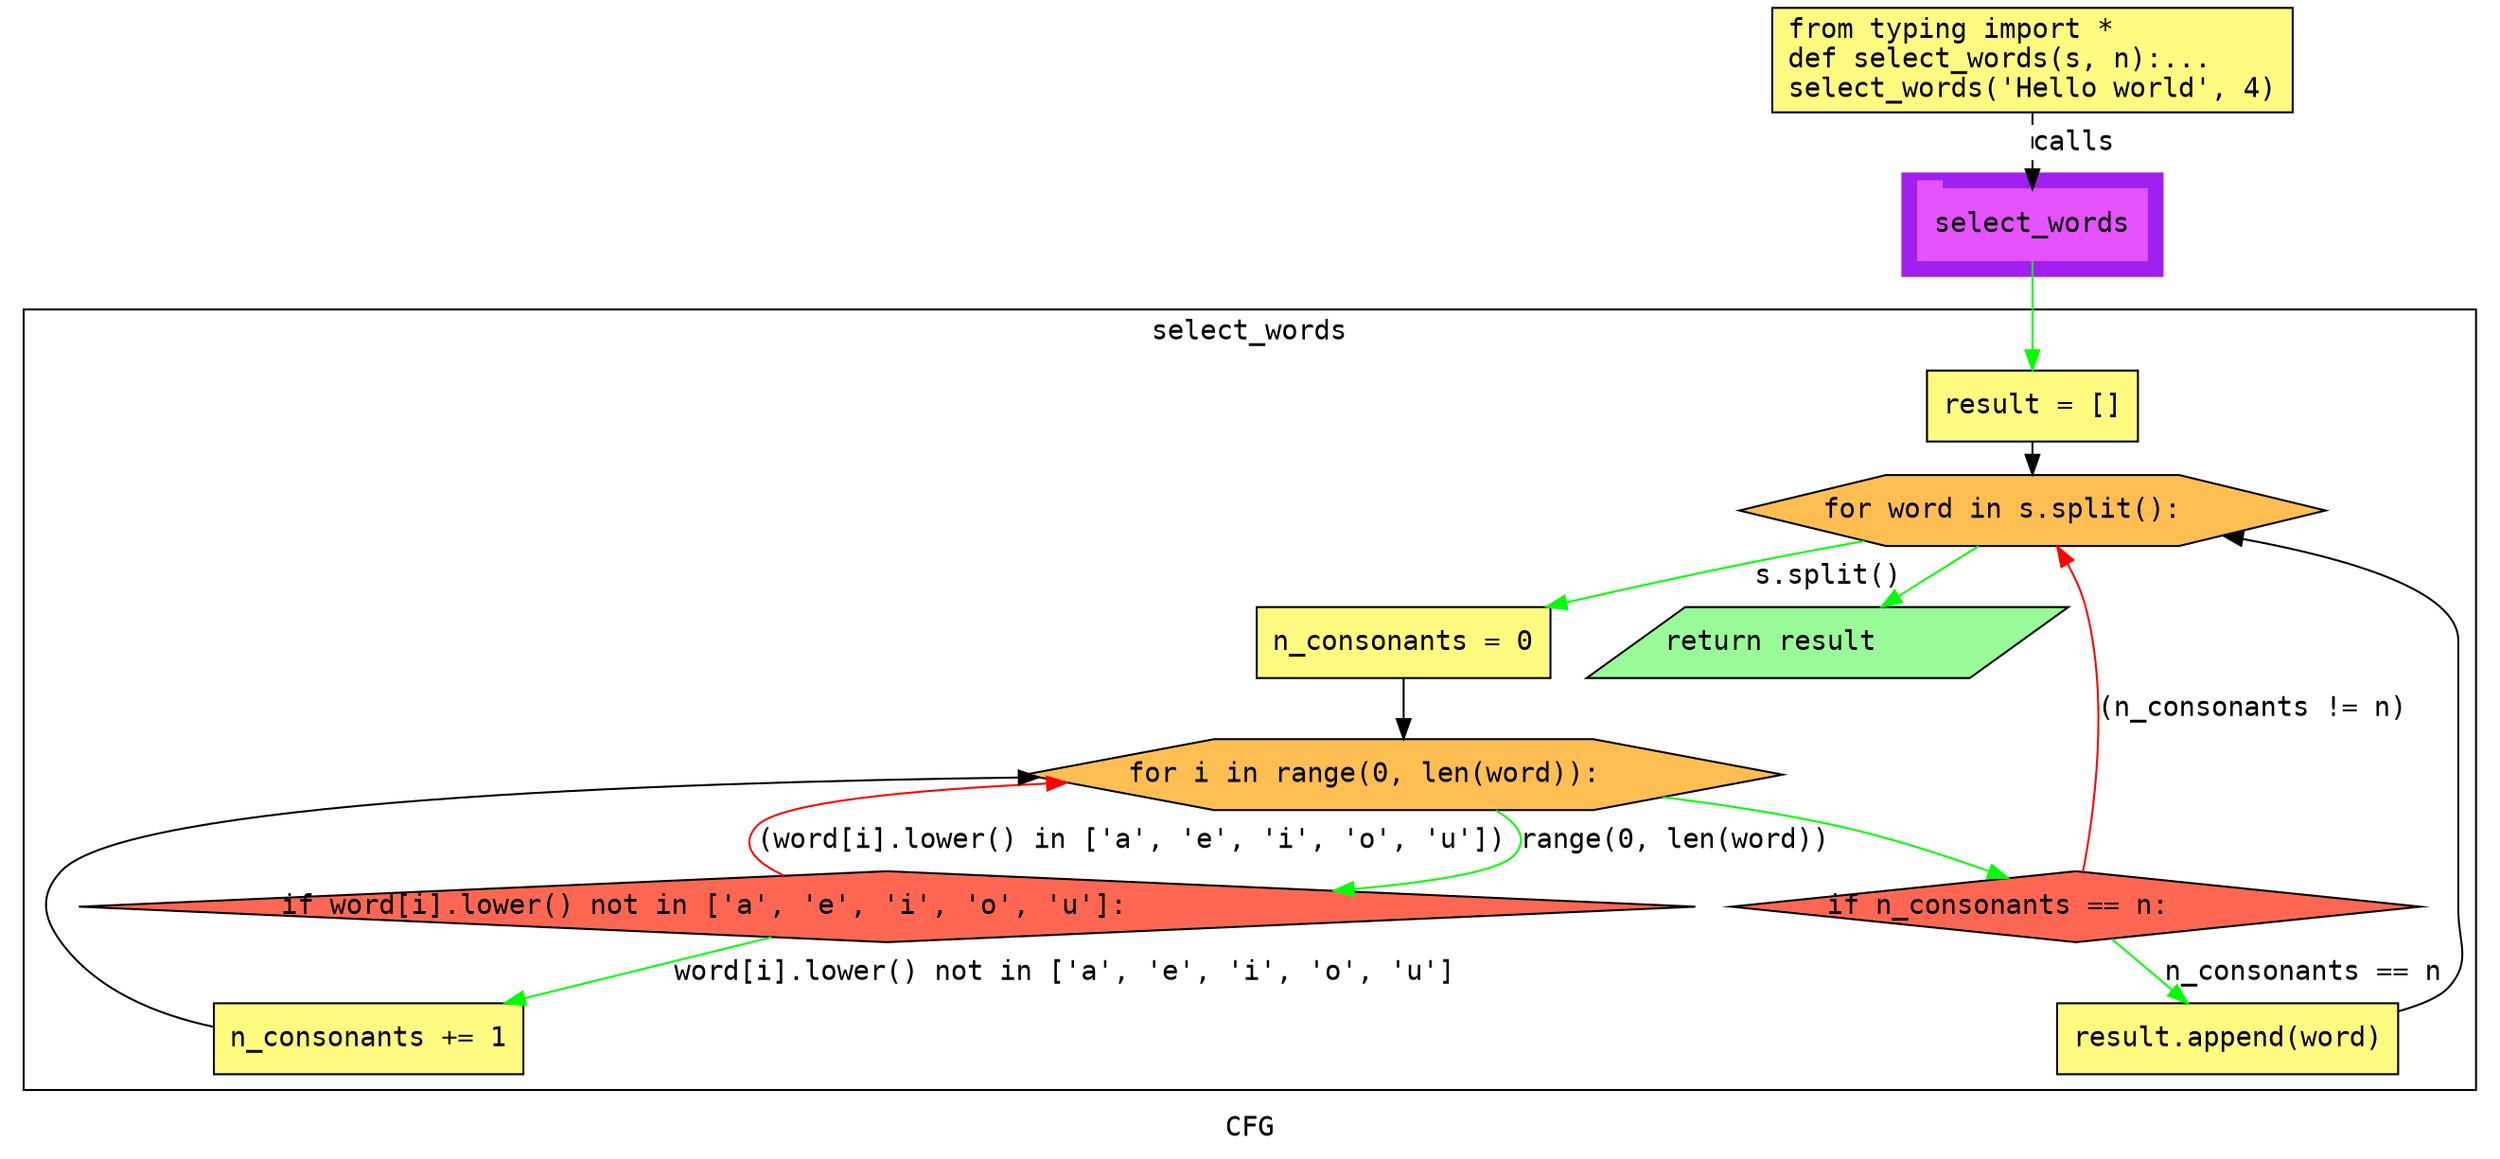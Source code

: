 digraph cluster952CFG {
	graph [bb="0,0,1260,580",
		compound=True,
		fontname="DejaVu Sans Mono",
		label=CFG,
		lheight=0.21,
		lp="630,11.5",
		lwidth=0.35,
		pack=False,
		rankdir=TB,
		ranksep=0.02
	];
	node [fontname="DejaVu Sans Mono",
		label="\N"
	];
	edge [fontname="DejaVu Sans Mono"];
	subgraph cluster_1 {
		graph [bb="962,444,1094,496",
			color=purple,
			compound=true,
			fontname="DejaVu Sans Mono",
			label="",
			rankdir=TB,
			ranksep=0.02,
			shape=tab,
			style=filled
		];
		node [fontname="DejaVu Sans Mono"];
		edge [fontname="DejaVu Sans Mono"];
		21	[color="#E552FF",
			height=0.5,
			label=select_words,
			linenum="[15]",
			pos="1028,470",
			shape=tab,
			style=filled,
			width=1.6111];
	}
	subgraph cluster4select_words {
		graph [bb="8,31,1252,427",
			compound=True,
			fontname="DejaVu Sans Mono",
			label=select_words,
			lheight=0.21,
			lp="630,415.5",
			lwidth=1.39,
			pack=False,
			rankdir=TB,
			ranksep=0.02
		];
		node [fontname="DejaVu Sans Mono"];
		edge [fontname="DejaVu Sans Mono"];
		subgraph cluster_4 {
			graph [color=purple,
				compound=true,
				fontname="DejaVu Sans Mono",
				label="",
				rankdir=TB,
				ranksep=0.02,
				shape=tab,
				style=filled
			];
			node [fontname="DejaVu Sans Mono"];
			edge [fontname="DejaVu Sans Mono"];
		}
		subgraph cluster_8 {
			graph [color=purple,
				compound=true,
				fontname="DejaVu Sans Mono",
				label="",
				rankdir=TB,
				ranksep=0.02,
				shape=tab,
				style=filled
			];
			node [fontname="DejaVu Sans Mono"];
			edge [fontname="DejaVu Sans Mono"];
		}
		subgraph cluster_11 {
			graph [color=purple,
				compound=true,
				fontname="DejaVu Sans Mono",
				label="",
				rankdir=TB,
				ranksep=0.02,
				shape=tab,
				style=filled
			];
			node [fontname="DejaVu Sans Mono"];
			edge [fontname="DejaVu Sans Mono"];
		}
		subgraph cluster_16 {
			graph [color=purple,
				compound=true,
				fontname="DejaVu Sans Mono",
				label="",
				rankdir=TB,
				ranksep=0.02,
				shape=tab,
				style=filled
			];
			node [fontname="DejaVu Sans Mono"];
			edge [fontname="DejaVu Sans Mono"];
		}
		3	[fillcolor="#FFFB81",
			height=0.5,
			label="result = []\l",
			linenum="[5]",
			pos="1028,378",
			shape=rectangle,
			style="filled,solid",
			width=1.4861];
		4	[fillcolor="#FFBE52",
			height=0.5,
			label="for word in s.split():\l",
			linenum="[6]",
			pos="1028,325",
			shape=hexagon,
			style="filled,solid",
			width=4.1277];
		3 -> 4	[color=black,
			pos="e,1028,343.25 1028,359.73 1028,357.66 1028,355.5 1028,353.32"];
		6	[fillcolor="#FFFB81",
			height=0.5,
			label="n_consonants = 0\l",
			linenum="[7]",
			pos="716,258",
			shape=rectangle,
			style="filled,solid",
			width=2.0694];
		4 -> 6	[color=green,
			label="s.split()",
			lp="926.5,291.5",
			pos="e,786.11,276.04 943.34,309.46 925.37,306.18 906.53,302.6 889,299 858.48,292.73 825.09,285.18 795.86,278.33"];
		7	[fillcolor="#98fb98",
			height=0.5,
			label="return result\l",
			linenum="[13]",
			pos="927,258",
			shape=parallelogram,
			style="filled,solid",
			width=3.2823];
		4 -> 7	[color=green,
			pos="e,953.71,276.19 1001.5,306.92 989.5,299.22 975.19,290.01 962.33,281.74"];
		8	[fillcolor="#FFBE52",
			height=0.5,
			label="for i in range(0, len(word)):\l",
			linenum="[8]",
			pos="716,191",
			shape=hexagon,
			style="filled,solid",
			width=5.3368];
		6 -> 8	[color=black,
			pos="e,716,209.19 716,239.92 716,233.7 716,226.5 716,219.6"];
		11	[fillcolor="#FF6752",
			height=0.5,
			label="if word[i].lower() not in ['a', 'e', 'i', 'o', 'u']:\l",
			linenum="[9]",
			pos="446,124",
			shape=diamond,
			style="filled,solid",
			width=11.387];
		8 -> 11	[color=green,
			label="range(0, len(word))",
			lp="849.5,157.5",
			pos="e,675.5,131.95 759.01,172.85 769.49,166.29 775.74,158.36 768,150 760.56,141.96 727.64,136.5 685.51,132.79"];
		12	[fillcolor="#FF6752",
			height=0.5,
			label="if n_consonants == n:\l",
			linenum="[11]",
			pos="1049,124",
			shape=diamond,
			style="filled,solid",
			width=4.8511];
		8 -> 12	[color=green,
			pos="e,1015.5,138.59 846.69,179.43 875.01,175.88 904.66,171.18 932,165 956.97,159.36 984.06,150.29 1005.9,142.22"];
		11 -> 8	[color=red,
			label="(word[i].lower() in ['a', 'e', 'i', 'o', 'u'])",
			lp="578,157.5",
			pos="e,545.12,186.91 400.89,140.12 387.78,146.84 379.1,155.4 388,165 399.03,176.9 464.92,183.16 534.79,186.45"];
		14	[fillcolor="#FFFB81",
			height=0.5,
			label="n_consonants += 1\l",
			linenum="[10]",
			pos="183,57",
			shape=rectangle,
			style="filled,solid",
			width=2.1806];
		11 -> 14	[color=green,
			label="word[i].lower() not in ['a', 'e', 'i', 'o', 'u']",
			lp="536.5,90.5",
			pos="e,252.23,75.111 387.31,108.49 350.38,99.368 302.28,87.479 262.02,77.53"];
		14 -> 8	[color=black,
			pos="e,529.94,189.83 104.28,63.067 75.221,69.224 45.013,81.611 27,106 17.494,118.87 16.087,130.3 27,142 60.17,177.56 327.97,187.33 519.72,\
189.71"];
		12 -> 4	[color=red,
			label="(n_consonants != n)",
			lp="1138.5,224.5",
			pos="e,1040.1,306.64 1052.6,142.09 1057.9,170.43 1066,228.71 1054,276 1052.1,283.45 1048.8,291 1045.2,297.84"];
		16	[fillcolor="#FFFB81",
			height=0.5,
			label="result.append(word)\l",
			linenum="[12]",
			pos="1126,57",
			shape=rectangle,
			style="filled,solid",
			width=2.4028];
		12 -> 16	[color=green,
			label="n_consonants == n",
			lp="1164.5,90.5",
			pos="e,1105.7,75.123 1067.2,107.6 1076.4,99.894 1087.6,90.401 1097.8,81.79"];
		16 -> 4	[color=black,
			pos="e,1124.2,312.24 1212.7,70.982 1224.3,74.239 1233.6,78.209 1238,83 1250.1,96.257 1243,105.08 1243,123 1243,259 1243,259 1243,259 \
1243,284.15 1188.4,300.45 1134.3,310.44"];
	}
	1	[fillcolor="#FFFB81",
		height=0.73611,
		label="from typing import *\ldef select_words(s, n):...\lselect_words('Hello world', 4)\l",
		linenum="[1]",
		pos="1028,553.5",
		shape=rectangle,
		style="filled,solid",
		width=3.6667];
	1 -> 21	[label=calls,
		lp="1049,511.5",
		pos="e,1028,488.13 1028,526.71 1028,517.66 1028,507.47 1028,498.3",
		style=dashed];
	21 -> 3	[color=green,
		pos="e,1028,396.3 1028,451.65 1028,438.82 1028,421.11 1028,406.38"];
}
